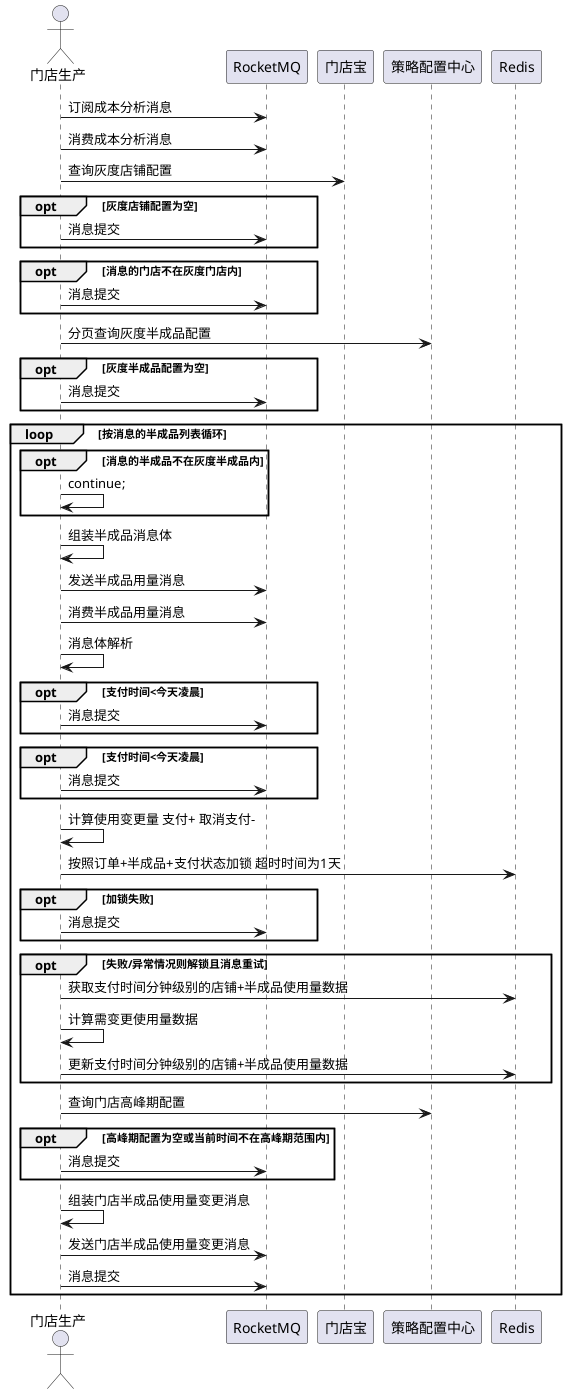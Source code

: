 @startuml
'https://plantuml.com/sequence-diagram

actor 门店生产
门店生产 -> RocketMQ: 订阅成本分析消息
门店生产 -> RocketMQ: 消费成本分析消息
门店生产 -> 门店宝: 查询灰度店铺配置
opt 灰度店铺配置为空
门店生产 -> RocketMQ: 消息提交
end
opt 消息的门店不在灰度门店内
门店生产 -> RocketMQ: 消息提交
end
门店生产 -> 策略配置中心: 分页查询灰度半成品配置
opt 灰度半成品配置为空
    门店生产 -> RocketMQ: 消息提交
end
loop 按消息的半成品列表循环
opt 消息的半成品不在灰度半成品内
门店生产 -> 门店生产: continue;
end
门店生产 -> 门店生产: 组装半成品消息体
门店生产 -> RocketMQ: 发送半成品用量消息
门店生产 -> RocketMQ: 消费半成品用量消息
门店生产 -> 门店生产: 消息体解析
opt 支付时间<今天凌晨
门店生产 -> RocketMQ: 消息提交
end
opt 支付时间<今天凌晨
门店生产 -> RocketMQ: 消息提交
end
门店生产 -> 门店生产: 计算使用变更量 支付+ 取消支付-
门店生产 -> Redis: 按照订单+半成品+支付状态加锁 超时时间为1天
opt 加锁失败
门店生产 -> RocketMQ: 消息提交
end
opt 失败/异常情况则解锁且消息重试
门店生产 -> Redis: 获取支付时间分钟级别的店铺+半成品使用量数据
门店生产 -> 门店生产: 计算需变更使用量数据
门店生产 -> Redis: 更新支付时间分钟级别的店铺+半成品使用量数据
end
门店生产 -> 策略配置中心: 查询门店高峰期配置
opt 高峰期配置为空或当前时间不在高峰期范围内
门店生产 -> RocketMQ: 消息提交
end
门店生产 -> 门店生产: 组装门店半成品使用量变更消息
门店生产 -> RocketMQ: 发送门店半成品使用量变更消息
门店生产 -> RocketMQ: 消息提交
end
@enduml